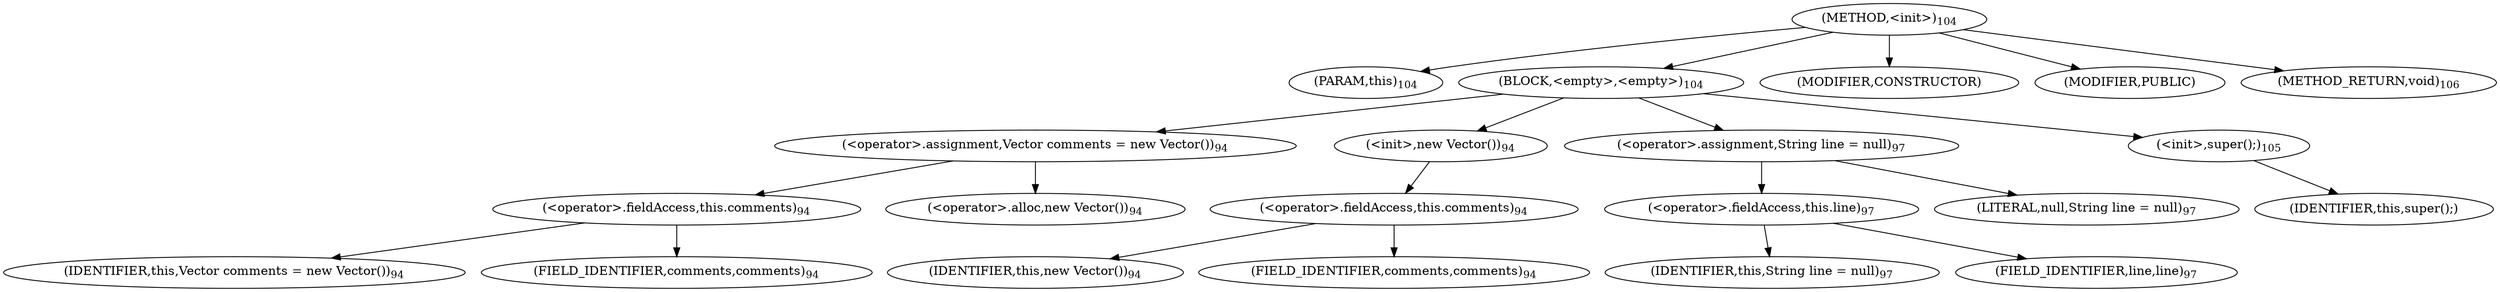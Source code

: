 digraph "&lt;init&gt;" {  
"51" [label = <(METHOD,&lt;init&gt;)<SUB>104</SUB>> ]
"4" [label = <(PARAM,this)<SUB>104</SUB>> ]
"52" [label = <(BLOCK,&lt;empty&gt;,&lt;empty&gt;)<SUB>104</SUB>> ]
"53" [label = <(&lt;operator&gt;.assignment,Vector comments = new Vector())<SUB>94</SUB>> ]
"54" [label = <(&lt;operator&gt;.fieldAccess,this.comments)<SUB>94</SUB>> ]
"55" [label = <(IDENTIFIER,this,Vector comments = new Vector())<SUB>94</SUB>> ]
"56" [label = <(FIELD_IDENTIFIER,comments,comments)<SUB>94</SUB>> ]
"57" [label = <(&lt;operator&gt;.alloc,new Vector())<SUB>94</SUB>> ]
"58" [label = <(&lt;init&gt;,new Vector())<SUB>94</SUB>> ]
"59" [label = <(&lt;operator&gt;.fieldAccess,this.comments)<SUB>94</SUB>> ]
"60" [label = <(IDENTIFIER,this,new Vector())<SUB>94</SUB>> ]
"61" [label = <(FIELD_IDENTIFIER,comments,comments)<SUB>94</SUB>> ]
"62" [label = <(&lt;operator&gt;.assignment,String line = null)<SUB>97</SUB>> ]
"63" [label = <(&lt;operator&gt;.fieldAccess,this.line)<SUB>97</SUB>> ]
"64" [label = <(IDENTIFIER,this,String line = null)<SUB>97</SUB>> ]
"65" [label = <(FIELD_IDENTIFIER,line,line)<SUB>97</SUB>> ]
"66" [label = <(LITERAL,null,String line = null)<SUB>97</SUB>> ]
"67" [label = <(&lt;init&gt;,super();)<SUB>105</SUB>> ]
"3" [label = <(IDENTIFIER,this,super();)> ]
"68" [label = <(MODIFIER,CONSTRUCTOR)> ]
"69" [label = <(MODIFIER,PUBLIC)> ]
"70" [label = <(METHOD_RETURN,void)<SUB>106</SUB>> ]
  "51" -> "4" 
  "51" -> "52" 
  "51" -> "68" 
  "51" -> "69" 
  "51" -> "70" 
  "52" -> "53" 
  "52" -> "58" 
  "52" -> "62" 
  "52" -> "67" 
  "53" -> "54" 
  "53" -> "57" 
  "54" -> "55" 
  "54" -> "56" 
  "58" -> "59" 
  "59" -> "60" 
  "59" -> "61" 
  "62" -> "63" 
  "62" -> "66" 
  "63" -> "64" 
  "63" -> "65" 
  "67" -> "3" 
}
